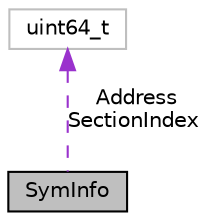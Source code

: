 digraph "SymInfo"
{
 // LATEX_PDF_SIZE
  bgcolor="transparent";
  edge [fontname="Helvetica",fontsize="10",labelfontname="Helvetica",labelfontsize="10"];
  node [fontname="Helvetica",fontsize="10",shape=record];
  Node1 [label="SymInfo",height=0.2,width=0.4,color="black", fillcolor="grey75", style="filled", fontcolor="black",tooltip="SymInfo contains information about symbol: it's address and section index which is -1LL for absolute ..."];
  Node2 -> Node1 [dir="back",color="darkorchid3",fontsize="10",style="dashed",label=" Address\nSectionIndex" ,fontname="Helvetica"];
  Node2 [label="uint64_t",height=0.2,width=0.4,color="grey75",tooltip=" "];
}
